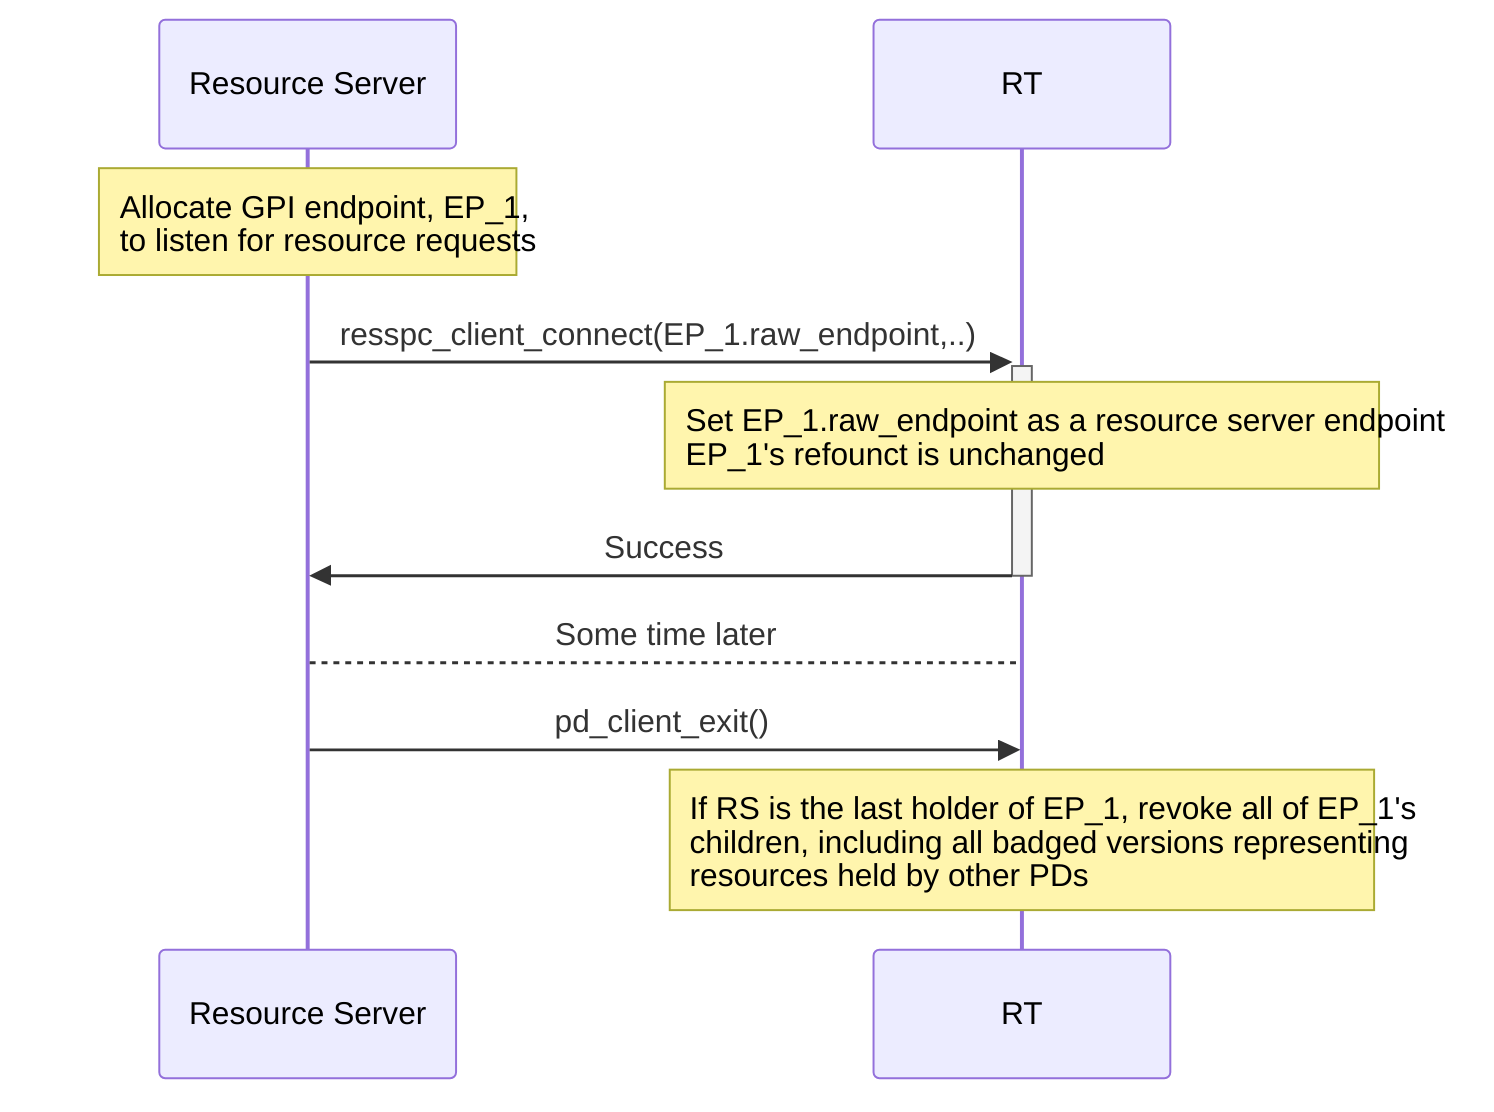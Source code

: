 ---
config:
  noteAlign: "left"
---
sequenceDiagram
    participant RS as Resource Server
    participant RT

    note over RS: Allocate GPI endpoint, EP_1, <br/> to listen for resource requests
    RS->>+RT: resspc_client_connect(EP_1.raw_endpoint,..)
    note over RT: Set EP_1.raw_endpoint as a resource server endpoint <br/> EP_1's refounct is unchanged
    RT->>-RS: Success
    RS-->RT: Some time later
    RS->>RT: pd_client_exit()
    activate RT
    note over RT: If RS is the last holder of EP_1, revoke all of EP_1's <br/> children, including all badged versions representing <br/> resources held by other PDs